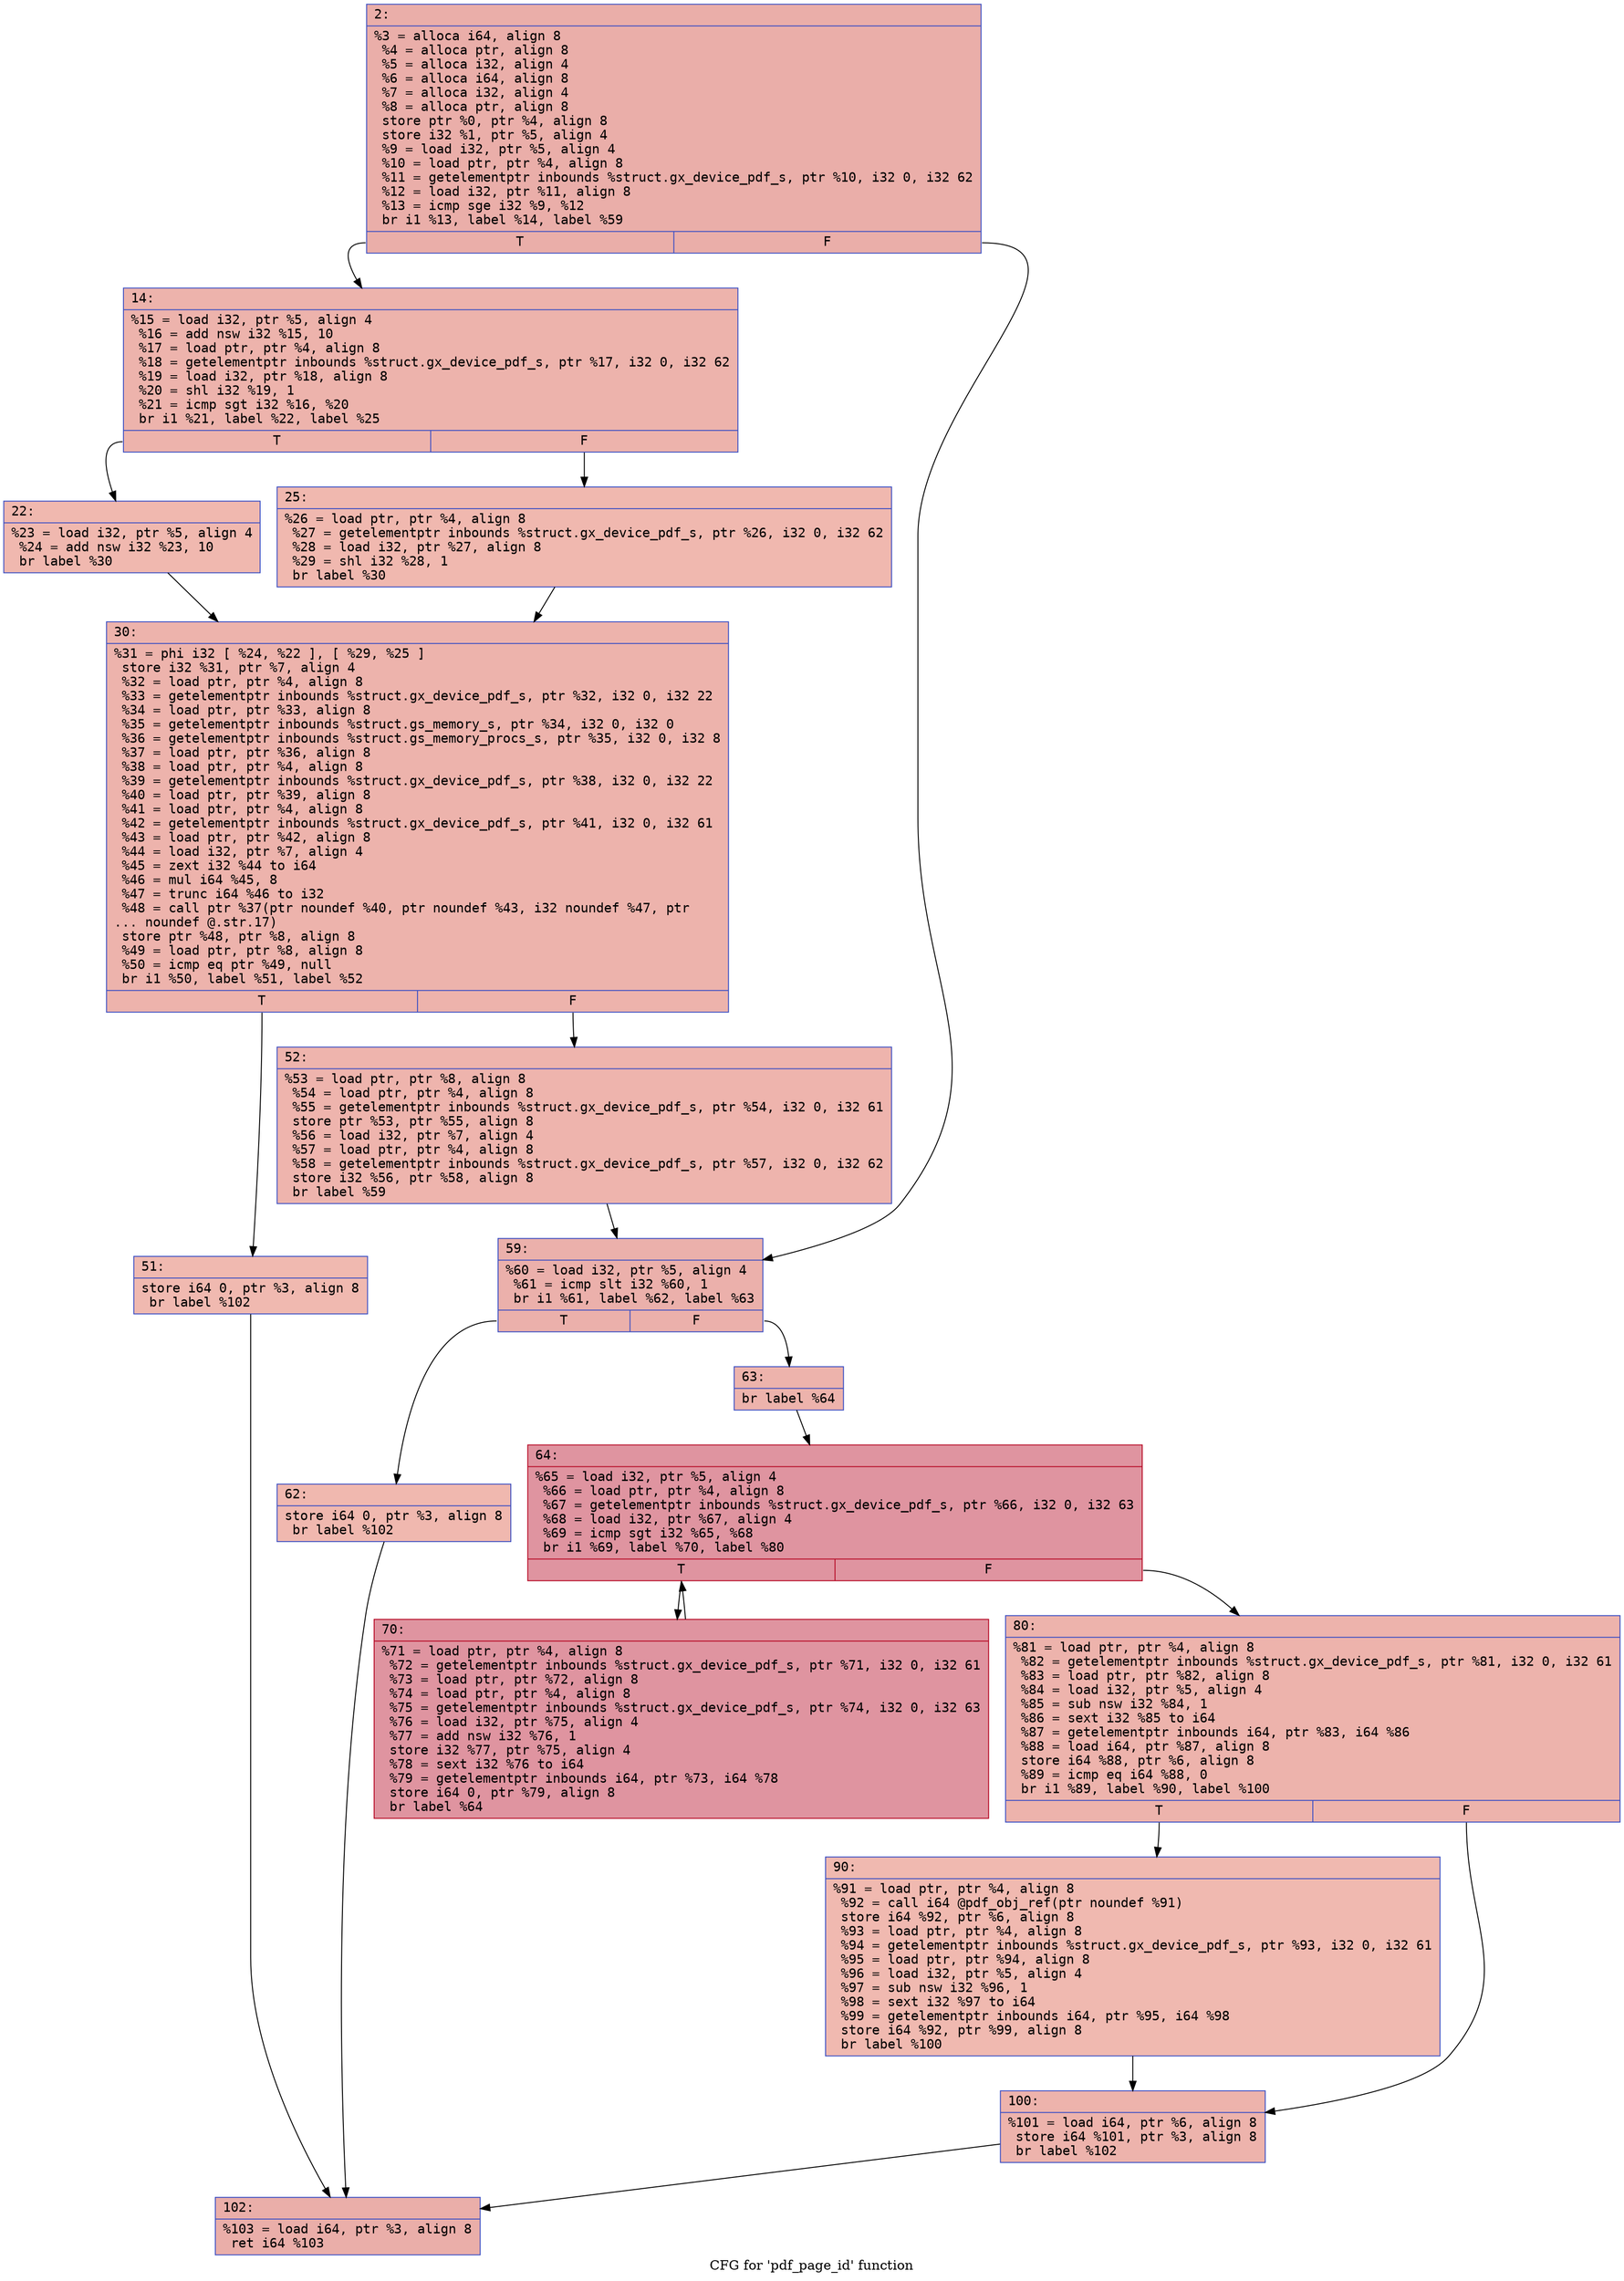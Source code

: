 digraph "CFG for 'pdf_page_id' function" {
	label="CFG for 'pdf_page_id' function";

	Node0x6000020b2350 [shape=record,color="#3d50c3ff", style=filled, fillcolor="#d0473d70" fontname="Courier",label="{2:\l|  %3 = alloca i64, align 8\l  %4 = alloca ptr, align 8\l  %5 = alloca i32, align 4\l  %6 = alloca i64, align 8\l  %7 = alloca i32, align 4\l  %8 = alloca ptr, align 8\l  store ptr %0, ptr %4, align 8\l  store i32 %1, ptr %5, align 4\l  %9 = load i32, ptr %5, align 4\l  %10 = load ptr, ptr %4, align 8\l  %11 = getelementptr inbounds %struct.gx_device_pdf_s, ptr %10, i32 0, i32 62\l  %12 = load i32, ptr %11, align 8\l  %13 = icmp sge i32 %9, %12\l  br i1 %13, label %14, label %59\l|{<s0>T|<s1>F}}"];
	Node0x6000020b2350:s0 -> Node0x6000020b23a0[tooltip="2 -> 14\nProbability 50.00%" ];
	Node0x6000020b2350:s1 -> Node0x6000020b2580[tooltip="2 -> 59\nProbability 50.00%" ];
	Node0x6000020b23a0 [shape=record,color="#3d50c3ff", style=filled, fillcolor="#d6524470" fontname="Courier",label="{14:\l|  %15 = load i32, ptr %5, align 4\l  %16 = add nsw i32 %15, 10\l  %17 = load ptr, ptr %4, align 8\l  %18 = getelementptr inbounds %struct.gx_device_pdf_s, ptr %17, i32 0, i32 62\l  %19 = load i32, ptr %18, align 8\l  %20 = shl i32 %19, 1\l  %21 = icmp sgt i32 %16, %20\l  br i1 %21, label %22, label %25\l|{<s0>T|<s1>F}}"];
	Node0x6000020b23a0:s0 -> Node0x6000020b23f0[tooltip="14 -> 22\nProbability 50.00%" ];
	Node0x6000020b23a0:s1 -> Node0x6000020b2440[tooltip="14 -> 25\nProbability 50.00%" ];
	Node0x6000020b23f0 [shape=record,color="#3d50c3ff", style=filled, fillcolor="#dc5d4a70" fontname="Courier",label="{22:\l|  %23 = load i32, ptr %5, align 4\l  %24 = add nsw i32 %23, 10\l  br label %30\l}"];
	Node0x6000020b23f0 -> Node0x6000020b2490[tooltip="22 -> 30\nProbability 100.00%" ];
	Node0x6000020b2440 [shape=record,color="#3d50c3ff", style=filled, fillcolor="#dc5d4a70" fontname="Courier",label="{25:\l|  %26 = load ptr, ptr %4, align 8\l  %27 = getelementptr inbounds %struct.gx_device_pdf_s, ptr %26, i32 0, i32 62\l  %28 = load i32, ptr %27, align 8\l  %29 = shl i32 %28, 1\l  br label %30\l}"];
	Node0x6000020b2440 -> Node0x6000020b2490[tooltip="25 -> 30\nProbability 100.00%" ];
	Node0x6000020b2490 [shape=record,color="#3d50c3ff", style=filled, fillcolor="#d6524470" fontname="Courier",label="{30:\l|  %31 = phi i32 [ %24, %22 ], [ %29, %25 ]\l  store i32 %31, ptr %7, align 4\l  %32 = load ptr, ptr %4, align 8\l  %33 = getelementptr inbounds %struct.gx_device_pdf_s, ptr %32, i32 0, i32 22\l  %34 = load ptr, ptr %33, align 8\l  %35 = getelementptr inbounds %struct.gs_memory_s, ptr %34, i32 0, i32 0\l  %36 = getelementptr inbounds %struct.gs_memory_procs_s, ptr %35, i32 0, i32 8\l  %37 = load ptr, ptr %36, align 8\l  %38 = load ptr, ptr %4, align 8\l  %39 = getelementptr inbounds %struct.gx_device_pdf_s, ptr %38, i32 0, i32 22\l  %40 = load ptr, ptr %39, align 8\l  %41 = load ptr, ptr %4, align 8\l  %42 = getelementptr inbounds %struct.gx_device_pdf_s, ptr %41, i32 0, i32 61\l  %43 = load ptr, ptr %42, align 8\l  %44 = load i32, ptr %7, align 4\l  %45 = zext i32 %44 to i64\l  %46 = mul i64 %45, 8\l  %47 = trunc i64 %46 to i32\l  %48 = call ptr %37(ptr noundef %40, ptr noundef %43, i32 noundef %47, ptr\l... noundef @.str.17)\l  store ptr %48, ptr %8, align 8\l  %49 = load ptr, ptr %8, align 8\l  %50 = icmp eq ptr %49, null\l  br i1 %50, label %51, label %52\l|{<s0>T|<s1>F}}"];
	Node0x6000020b2490:s0 -> Node0x6000020b24e0[tooltip="30 -> 51\nProbability 37.50%" ];
	Node0x6000020b2490:s1 -> Node0x6000020b2530[tooltip="30 -> 52\nProbability 62.50%" ];
	Node0x6000020b24e0 [shape=record,color="#3d50c3ff", style=filled, fillcolor="#de614d70" fontname="Courier",label="{51:\l|  store i64 0, ptr %3, align 8\l  br label %102\l}"];
	Node0x6000020b24e0 -> Node0x6000020b2800[tooltip="51 -> 102\nProbability 100.00%" ];
	Node0x6000020b2530 [shape=record,color="#3d50c3ff", style=filled, fillcolor="#d8564670" fontname="Courier",label="{52:\l|  %53 = load ptr, ptr %8, align 8\l  %54 = load ptr, ptr %4, align 8\l  %55 = getelementptr inbounds %struct.gx_device_pdf_s, ptr %54, i32 0, i32 61\l  store ptr %53, ptr %55, align 8\l  %56 = load i32, ptr %7, align 4\l  %57 = load ptr, ptr %4, align 8\l  %58 = getelementptr inbounds %struct.gx_device_pdf_s, ptr %57, i32 0, i32 62\l  store i32 %56, ptr %58, align 8\l  br label %59\l}"];
	Node0x6000020b2530 -> Node0x6000020b2580[tooltip="52 -> 59\nProbability 100.00%" ];
	Node0x6000020b2580 [shape=record,color="#3d50c3ff", style=filled, fillcolor="#d24b4070" fontname="Courier",label="{59:\l|  %60 = load i32, ptr %5, align 4\l  %61 = icmp slt i32 %60, 1\l  br i1 %61, label %62, label %63\l|{<s0>T|<s1>F}}"];
	Node0x6000020b2580:s0 -> Node0x6000020b25d0[tooltip="59 -> 62\nProbability 37.50%" ];
	Node0x6000020b2580:s1 -> Node0x6000020b2620[tooltip="59 -> 63\nProbability 62.50%" ];
	Node0x6000020b25d0 [shape=record,color="#3d50c3ff", style=filled, fillcolor="#dc5d4a70" fontname="Courier",label="{62:\l|  store i64 0, ptr %3, align 8\l  br label %102\l}"];
	Node0x6000020b25d0 -> Node0x6000020b2800[tooltip="62 -> 102\nProbability 100.00%" ];
	Node0x6000020b2620 [shape=record,color="#3d50c3ff", style=filled, fillcolor="#d6524470" fontname="Courier",label="{63:\l|  br label %64\l}"];
	Node0x6000020b2620 -> Node0x6000020b2670[tooltip="63 -> 64\nProbability 100.00%" ];
	Node0x6000020b2670 [shape=record,color="#b70d28ff", style=filled, fillcolor="#b70d2870" fontname="Courier",label="{64:\l|  %65 = load i32, ptr %5, align 4\l  %66 = load ptr, ptr %4, align 8\l  %67 = getelementptr inbounds %struct.gx_device_pdf_s, ptr %66, i32 0, i32 63\l  %68 = load i32, ptr %67, align 4\l  %69 = icmp sgt i32 %65, %68\l  br i1 %69, label %70, label %80\l|{<s0>T|<s1>F}}"];
	Node0x6000020b2670:s0 -> Node0x6000020b26c0[tooltip="64 -> 70\nProbability 96.88%" ];
	Node0x6000020b2670:s1 -> Node0x6000020b2710[tooltip="64 -> 80\nProbability 3.12%" ];
	Node0x6000020b26c0 [shape=record,color="#b70d28ff", style=filled, fillcolor="#b70d2870" fontname="Courier",label="{70:\l|  %71 = load ptr, ptr %4, align 8\l  %72 = getelementptr inbounds %struct.gx_device_pdf_s, ptr %71, i32 0, i32 61\l  %73 = load ptr, ptr %72, align 8\l  %74 = load ptr, ptr %4, align 8\l  %75 = getelementptr inbounds %struct.gx_device_pdf_s, ptr %74, i32 0, i32 63\l  %76 = load i32, ptr %75, align 4\l  %77 = add nsw i32 %76, 1\l  store i32 %77, ptr %75, align 4\l  %78 = sext i32 %76 to i64\l  %79 = getelementptr inbounds i64, ptr %73, i64 %78\l  store i64 0, ptr %79, align 8\l  br label %64\l}"];
	Node0x6000020b26c0 -> Node0x6000020b2670[tooltip="70 -> 64\nProbability 100.00%" ];
	Node0x6000020b2710 [shape=record,color="#3d50c3ff", style=filled, fillcolor="#d6524470" fontname="Courier",label="{80:\l|  %81 = load ptr, ptr %4, align 8\l  %82 = getelementptr inbounds %struct.gx_device_pdf_s, ptr %81, i32 0, i32 61\l  %83 = load ptr, ptr %82, align 8\l  %84 = load i32, ptr %5, align 4\l  %85 = sub nsw i32 %84, 1\l  %86 = sext i32 %85 to i64\l  %87 = getelementptr inbounds i64, ptr %83, i64 %86\l  %88 = load i64, ptr %87, align 8\l  store i64 %88, ptr %6, align 8\l  %89 = icmp eq i64 %88, 0\l  br i1 %89, label %90, label %100\l|{<s0>T|<s1>F}}"];
	Node0x6000020b2710:s0 -> Node0x6000020b2760[tooltip="80 -> 90\nProbability 37.50%" ];
	Node0x6000020b2710:s1 -> Node0x6000020b27b0[tooltip="80 -> 100\nProbability 62.50%" ];
	Node0x6000020b2760 [shape=record,color="#3d50c3ff", style=filled, fillcolor="#de614d70" fontname="Courier",label="{90:\l|  %91 = load ptr, ptr %4, align 8\l  %92 = call i64 @pdf_obj_ref(ptr noundef %91)\l  store i64 %92, ptr %6, align 8\l  %93 = load ptr, ptr %4, align 8\l  %94 = getelementptr inbounds %struct.gx_device_pdf_s, ptr %93, i32 0, i32 61\l  %95 = load ptr, ptr %94, align 8\l  %96 = load i32, ptr %5, align 4\l  %97 = sub nsw i32 %96, 1\l  %98 = sext i32 %97 to i64\l  %99 = getelementptr inbounds i64, ptr %95, i64 %98\l  store i64 %92, ptr %99, align 8\l  br label %100\l}"];
	Node0x6000020b2760 -> Node0x6000020b27b0[tooltip="90 -> 100\nProbability 100.00%" ];
	Node0x6000020b27b0 [shape=record,color="#3d50c3ff", style=filled, fillcolor="#d6524470" fontname="Courier",label="{100:\l|  %101 = load i64, ptr %6, align 8\l  store i64 %101, ptr %3, align 8\l  br label %102\l}"];
	Node0x6000020b27b0 -> Node0x6000020b2800[tooltip="100 -> 102\nProbability 100.00%" ];
	Node0x6000020b2800 [shape=record,color="#3d50c3ff", style=filled, fillcolor="#d0473d70" fontname="Courier",label="{102:\l|  %103 = load i64, ptr %3, align 8\l  ret i64 %103\l}"];
}
